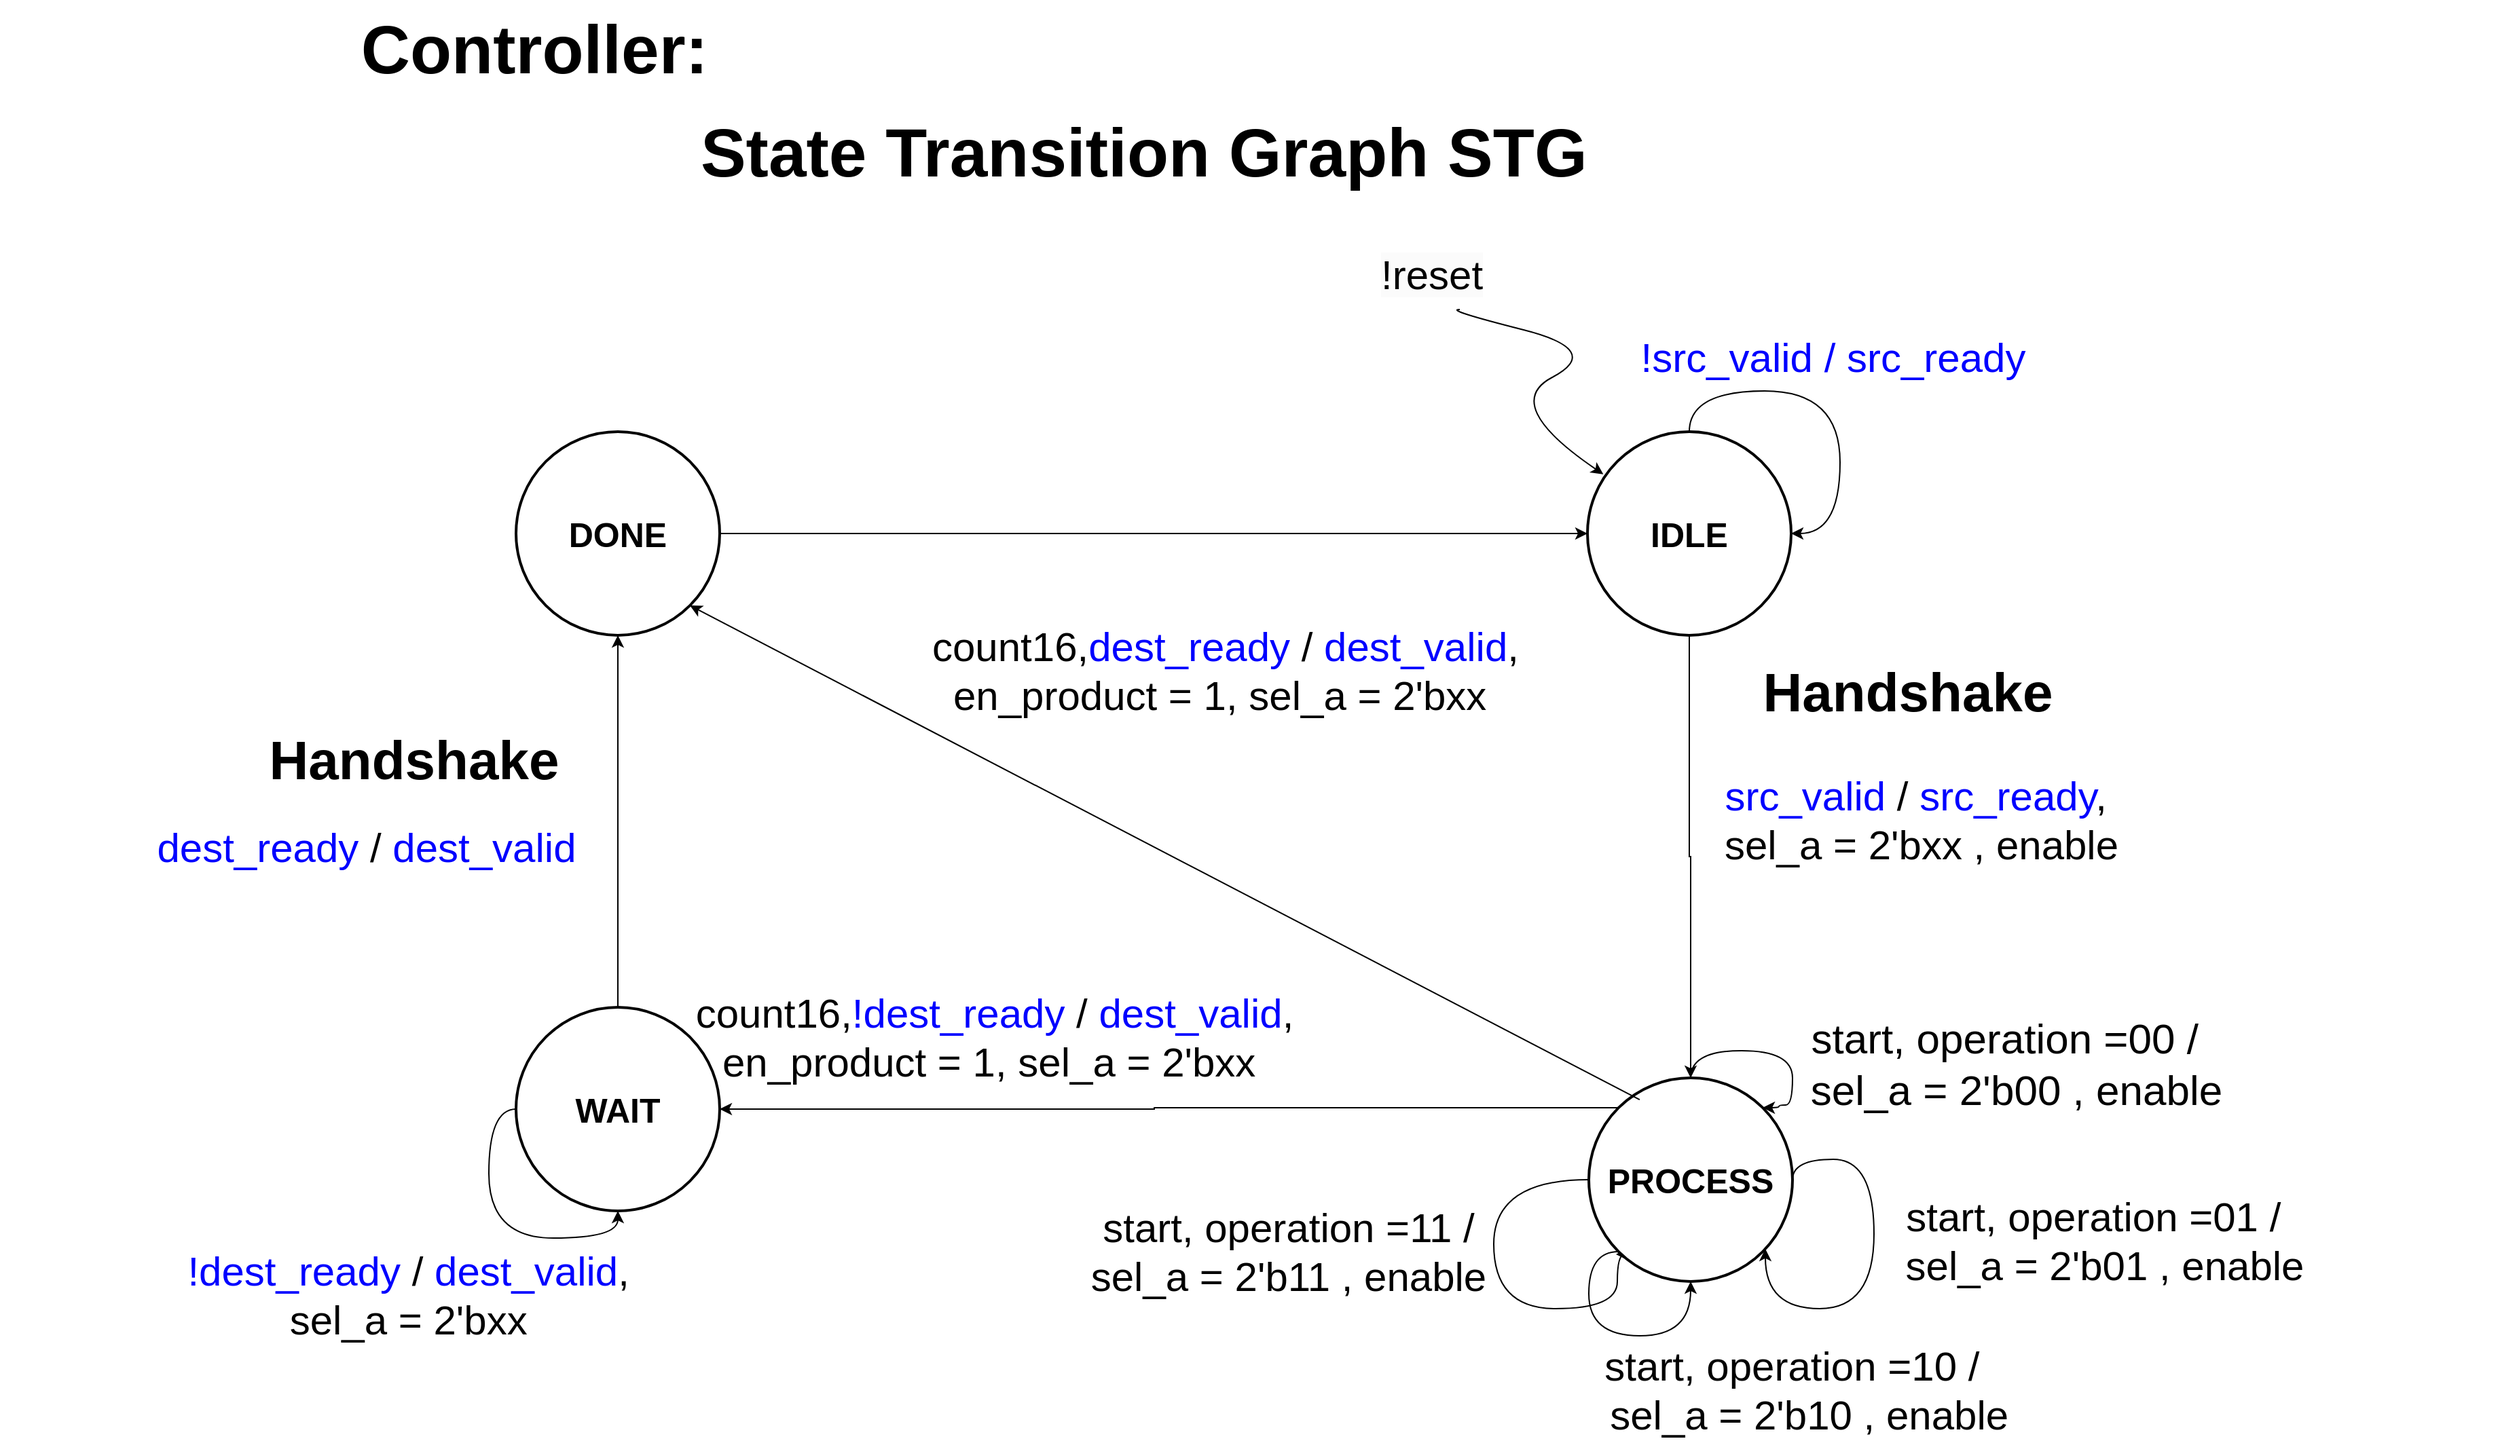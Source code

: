 <mxfile version="24.7.6">
  <diagram name="Page-1" id="FoX-252tg1TNKMLZgkpP">
    <mxGraphModel dx="3272" dy="2547" grid="1" gridSize="10" guides="1" tooltips="1" connect="1" arrows="1" fold="1" page="1" pageScale="1" pageWidth="827" pageHeight="1169" math="0" shadow="0">
      <root>
        <mxCell id="0" />
        <mxCell id="1" parent="0" />
        <mxCell id="cmFCn7VclfjNkGZ2KnOe-1" value="&lt;h1 style=&quot;margin-top: 0px;&quot;&gt;&lt;span style=&quot;background-color: initial;&quot;&gt;&lt;font style=&quot;font-size: 50px;&quot;&gt;&amp;nbsp;Controller:&lt;/font&gt;&lt;/span&gt;&lt;br&gt;&lt;/h1&gt;&lt;div&gt;&lt;span style=&quot;background-color: initial;&quot;&gt;&lt;font style=&quot;font-size: 50px;&quot;&gt;&lt;span style=&quot;white-space: pre;&quot;&gt;&#x9;&lt;/span&gt;&lt;span style=&quot;white-space: pre;&quot;&gt;&#x9;&lt;/span&gt;&amp;nbsp; &amp;nbsp;&lt;/font&gt;&lt;/span&gt;&lt;span style=&quot;font-size: 50px; background-color: initial;&quot;&gt;&lt;b&gt;State Transition Graph STG&lt;/b&gt;&lt;/span&gt;&lt;/div&gt;" style="text;html=1;whiteSpace=wrap;overflow=hidden;rounded=0;" parent="1" vertex="1">
          <mxGeometry x="-340" y="-584" width="1050" height="164" as="geometry" />
        </mxCell>
        <mxCell id="gJkU2lISzsHSFMxzYLpN-6" style="edgeStyle=orthogonalEdgeStyle;rounded=0;orthogonalLoop=1;jettySize=auto;html=1;exitX=0.5;exitY=1;exitDx=0;exitDy=0;entryX=0.5;entryY=0;entryDx=0;entryDy=0;" edge="1" parent="1" source="cmFCn7VclfjNkGZ2KnOe-2" target="cmFCn7VclfjNkGZ2KnOe-5">
          <mxGeometry relative="1" as="geometry">
            <mxPoint x="570" y="180.0" as="targetPoint" />
          </mxGeometry>
        </mxCell>
        <mxCell id="cmFCn7VclfjNkGZ2KnOe-2" value="&lt;b style=&quot;font-size: 25px;&quot;&gt;IDLE&lt;/b&gt;" style="ellipse;whiteSpace=wrap;html=1;aspect=fixed;strokeWidth=2;" parent="1" vertex="1">
          <mxGeometry x="579" y="-266" width="150" height="150" as="geometry" />
        </mxCell>
        <mxCell id="cmFCn7VclfjNkGZ2KnOe-3" style="edgeStyle=orthogonalEdgeStyle;rounded=0;orthogonalLoop=1;jettySize=auto;html=1;exitX=0;exitY=1;exitDx=0;exitDy=0;curved=1;entryX=0.5;entryY=1;entryDx=0;entryDy=0;" parent="1" source="cmFCn7VclfjNkGZ2KnOe-5" target="cmFCn7VclfjNkGZ2KnOe-5" edge="1">
          <mxGeometry relative="1" as="geometry">
            <mxPoint x="660.0" y="370" as="targetPoint" />
            <Array as="points">
              <mxPoint x="580" y="338" />
              <mxPoint x="580" y="400" />
              <mxPoint x="655" y="400" />
            </Array>
          </mxGeometry>
        </mxCell>
        <mxCell id="cmFCn7VclfjNkGZ2KnOe-4" style="edgeStyle=orthogonalEdgeStyle;rounded=0;orthogonalLoop=1;jettySize=auto;html=1;exitX=0;exitY=0.5;exitDx=0;exitDy=0;curved=1;" parent="1" source="cmFCn7VclfjNkGZ2KnOe-5" edge="1">
          <mxGeometry relative="1" as="geometry">
            <mxPoint x="600" y="340" as="targetPoint" />
            <Array as="points">
              <mxPoint x="510" y="285" />
              <mxPoint x="510" y="380" />
              <mxPoint x="601" y="380" />
            </Array>
          </mxGeometry>
        </mxCell>
        <mxCell id="cmFCn7VclfjNkGZ2KnOe-20" style="edgeStyle=orthogonalEdgeStyle;rounded=0;orthogonalLoop=1;jettySize=auto;html=1;exitX=0;exitY=0;exitDx=0;exitDy=0;entryX=1;entryY=0.5;entryDx=0;entryDy=0;" parent="1" source="cmFCn7VclfjNkGZ2KnOe-5" target="cmFCn7VclfjNkGZ2KnOe-21" edge="1">
          <mxGeometry relative="1" as="geometry">
            <mxPoint x="-10.0" y="233" as="targetPoint" />
          </mxGeometry>
        </mxCell>
        <mxCell id="cmFCn7VclfjNkGZ2KnOe-5" value="&lt;b style=&quot;font-size: 25px;&quot;&gt;PROCESS&lt;/b&gt;" style="ellipse;whiteSpace=wrap;html=1;aspect=fixed;strokeWidth=2;" parent="1" vertex="1">
          <mxGeometry x="580" y="210" width="150" height="150" as="geometry" />
        </mxCell>
        <mxCell id="cmFCn7VclfjNkGZ2KnOe-8" value="" style="curved=1;endArrow=classic;html=1;rounded=0;entryX=0.078;entryY=0.209;entryDx=0;entryDy=0;entryPerimeter=0;" parent="1" target="cmFCn7VclfjNkGZ2KnOe-2" edge="1">
          <mxGeometry width="50" height="50" relative="1" as="geometry">
            <mxPoint x="485" y="-356" as="sourcePoint" />
            <mxPoint x="465.003" y="-254.033" as="targetPoint" />
            <Array as="points">
              <mxPoint x="472.97" y="-356" />
              <mxPoint x="591" y="-326" />
              <mxPoint x="515" y="-286" />
            </Array>
          </mxGeometry>
        </mxCell>
        <mxCell id="cmFCn7VclfjNkGZ2KnOe-9" value="&lt;font style=&quot;font-size: 30px;&quot;&gt;&lt;font color=&quot;#0000ff&quot;&gt;!src_valid / src_ready&lt;/font&gt;&lt;/font&gt;" style="text;html=1;align=center;verticalAlign=middle;whiteSpace=wrap;rounded=0;" parent="1" vertex="1">
          <mxGeometry x="615" y="-336" width="290" height="30" as="geometry" />
        </mxCell>
        <mxCell id="cmFCn7VclfjNkGZ2KnOe-10" value="&lt;font style=&quot;font-size: 30px;&quot;&gt;&lt;font color=&quot;#0000ff&quot;&gt;src_valid&lt;/font&gt; / &lt;font color=&quot;#0000ff&quot;&gt;src_ready&lt;/font&gt;,&amp;nbsp;&lt;/font&gt;&lt;div&gt;&lt;font style=&quot;font-size: 30px;&quot;&gt;sel_a = 2&#39;bxx , enable&lt;/font&gt;&lt;/div&gt;" style="text;html=1;align=center;verticalAlign=middle;whiteSpace=wrap;rounded=0;" parent="1" vertex="1">
          <mxGeometry x="520" y="-10" width="610" height="60" as="geometry" />
        </mxCell>
        <mxCell id="cmFCn7VclfjNkGZ2KnOe-11" style="edgeStyle=orthogonalEdgeStyle;rounded=0;orthogonalLoop=1;jettySize=auto;html=1;exitX=1;exitY=0.5;exitDx=0;exitDy=0;curved=1;" parent="1" source="cmFCn7VclfjNkGZ2KnOe-5" target="cmFCn7VclfjNkGZ2KnOe-5" edge="1">
          <mxGeometry relative="1" as="geometry">
            <Array as="points">
              <mxPoint x="730" y="270" />
              <mxPoint x="790" y="270" />
              <mxPoint x="790" y="380" />
              <mxPoint x="710" y="380" />
            </Array>
          </mxGeometry>
        </mxCell>
        <mxCell id="cmFCn7VclfjNkGZ2KnOe-12" value="&lt;font style=&quot;font-size: 30px;&quot;&gt;start, operation =01 /&amp;nbsp;&amp;nbsp;&lt;/font&gt;&lt;div&gt;&lt;font style=&quot;font-size: 30px;&quot;&gt;sel_a = 2&#39;b01 , enable&lt;/font&gt;&lt;/div&gt;" style="text;html=1;align=center;verticalAlign=middle;whiteSpace=wrap;rounded=0;" parent="1" vertex="1">
          <mxGeometry x="670" y="300" width="580" height="60" as="geometry" />
        </mxCell>
        <mxCell id="cmFCn7VclfjNkGZ2KnOe-13" value="&lt;font style=&quot;font-size: 30px;&quot;&gt;start, operation =10 /&lt;span style=&quot;font-size: 31px;&quot;&gt;&amp;nbsp;&lt;/span&gt;&lt;/font&gt;&lt;div&gt;&lt;font style=&quot;font-size: 30px;&quot;&gt;&amp;nbsp; sel_a = 2&#39;b10 , enable&lt;/font&gt;&lt;/div&gt;" style="text;html=1;align=center;verticalAlign=middle;whiteSpace=wrap;rounded=0;rotation=0;" parent="1" vertex="1">
          <mxGeometry x="434" y="410" width="600" height="60" as="geometry" />
        </mxCell>
        <mxCell id="cmFCn7VclfjNkGZ2KnOe-14" value="&lt;font style=&quot;font-size: 30px;&quot;&gt;start, operation =11 /&lt;/font&gt;&lt;div&gt;&lt;font style=&quot;font-size: 30px;&quot;&gt;sel_a = 2&#39;b11 , enable&lt;/font&gt;&lt;/div&gt;" style="text;html=1;align=center;verticalAlign=middle;whiteSpace=wrap;rounded=0;" parent="1" vertex="1">
          <mxGeometry x="69" y="308" width="580" height="60" as="geometry" />
        </mxCell>
        <mxCell id="cmFCn7VclfjNkGZ2KnOe-15" style="edgeStyle=orthogonalEdgeStyle;rounded=0;orthogonalLoop=1;jettySize=auto;html=1;exitX=0.5;exitY=0;exitDx=0;exitDy=0;entryX=1;entryY=0;entryDx=0;entryDy=0;curved=1;" parent="1" source="cmFCn7VclfjNkGZ2KnOe-5" target="cmFCn7VclfjNkGZ2KnOe-5" edge="1">
          <mxGeometry relative="1" as="geometry">
            <Array as="points">
              <mxPoint x="655" y="190" />
              <mxPoint x="730" y="190" />
              <mxPoint x="730" y="230" />
              <mxPoint x="720" y="230" />
              <mxPoint x="720" y="232" />
            </Array>
          </mxGeometry>
        </mxCell>
        <mxCell id="cmFCn7VclfjNkGZ2KnOe-16" value="&lt;font style=&quot;font-size: 31px;&quot;&gt;start, operation =00 / &amp;nbsp;&lt;/font&gt;&lt;div&gt;&lt;font style=&quot;font-size: 31px;&quot;&gt;sel_a = 2&#39;b00 , enable&lt;/font&gt;&lt;/div&gt;" style="text;html=1;align=center;verticalAlign=middle;whiteSpace=wrap;rounded=0;" parent="1" vertex="1">
          <mxGeometry x="590" y="170" width="610" height="60" as="geometry" />
        </mxCell>
        <mxCell id="cmFCn7VclfjNkGZ2KnOe-17" value="&lt;font style=&quot;font-size: 30px;&quot;&gt;count16,&lt;font color=&quot;#0000ff&quot;&gt;!dest_ready&lt;/font&gt; /&amp;nbsp;&lt;font color=&quot;#0000ff&quot;&gt;dest_valid&lt;/font&gt;,&lt;/font&gt;&lt;div&gt;&lt;span style=&quot;font-size: 30px;&quot;&gt;en_product = 1,&amp;nbsp;&lt;/span&gt;&lt;span style=&quot;font-size: 30px; background-color: initial;&quot;&gt;sel_a = 2&#39;bxx&amp;nbsp;&lt;/span&gt;&lt;/div&gt;" style="text;html=1;align=center;verticalAlign=middle;whiteSpace=wrap;rounded=0;" parent="1" vertex="1">
          <mxGeometry x="-80" y="150" width="445" height="60" as="geometry" />
        </mxCell>
        <mxCell id="cmFCn7VclfjNkGZ2KnOe-18" value="&lt;font style=&quot;font-size: 40px;&quot;&gt;&lt;b&gt;Handshake&lt;/b&gt;&lt;/font&gt;" style="text;html=1;align=center;verticalAlign=middle;whiteSpace=wrap;rounded=0;" parent="1" vertex="1">
          <mxGeometry x="660" y="-110" width="310" height="70" as="geometry" />
        </mxCell>
        <mxCell id="cmFCn7VclfjNkGZ2KnOe-21" value="&lt;b style=&quot;font-size: 25px;&quot;&gt;WAIT&lt;/b&gt;" style="ellipse;whiteSpace=wrap;html=1;aspect=fixed;strokeWidth=2;" parent="1" vertex="1">
          <mxGeometry x="-210" y="158" width="150" height="150" as="geometry" />
        </mxCell>
        <mxCell id="cmFCn7VclfjNkGZ2KnOe-22" value="&lt;font style=&quot;font-size: 30px;&quot;&gt;&lt;font color=&quot;#0000ff&quot;&gt;!dest_ready&lt;/font&gt; /&amp;nbsp;&lt;font color=&quot;#0000ff&quot;&gt;dest_valid&lt;/font&gt;,&amp;nbsp;&lt;/font&gt;&lt;div&gt;&lt;font style=&quot;font-size: 30px;&quot;&gt;sel_a = 2&#39;bxx&amp;nbsp;&lt;/font&gt;&lt;/div&gt;" style="text;html=1;align=center;verticalAlign=middle;whiteSpace=wrap;rounded=0;" parent="1" vertex="1">
          <mxGeometry x="-520" y="340" width="470" height="60" as="geometry" />
        </mxCell>
        <mxCell id="cmFCn7VclfjNkGZ2KnOe-25" style="edgeStyle=orthogonalEdgeStyle;rounded=0;orthogonalLoop=1;jettySize=auto;html=1;exitX=0;exitY=0.5;exitDx=0;exitDy=0;entryX=0.5;entryY=1;entryDx=0;entryDy=0;curved=1;" parent="1" source="cmFCn7VclfjNkGZ2KnOe-21" target="cmFCn7VclfjNkGZ2KnOe-21" edge="1">
          <mxGeometry relative="1" as="geometry" />
        </mxCell>
        <mxCell id="cmFCn7VclfjNkGZ2KnOe-28" value="&lt;b style=&quot;font-size: 25px;&quot;&gt;DONE&lt;/b&gt;" style="ellipse;whiteSpace=wrap;html=1;aspect=fixed;strokeWidth=2;" parent="1" vertex="1">
          <mxGeometry x="-210" y="-266" width="150" height="150" as="geometry" />
        </mxCell>
        <mxCell id="cmFCn7VclfjNkGZ2KnOe-29" value="" style="edgeStyle=none;orthogonalLoop=1;jettySize=auto;html=1;rounded=0;exitX=0.5;exitY=0;exitDx=0;exitDy=0;entryX=0.5;entryY=1;entryDx=0;entryDy=0;" parent="1" source="cmFCn7VclfjNkGZ2KnOe-21" target="cmFCn7VclfjNkGZ2KnOe-28" edge="1">
          <mxGeometry width="80" relative="1" as="geometry">
            <mxPoint x="-190" as="sourcePoint" />
            <mxPoint x="-110" as="targetPoint" />
            <Array as="points" />
          </mxGeometry>
        </mxCell>
        <mxCell id="cmFCn7VclfjNkGZ2KnOe-31" value="" style="edgeStyle=none;orthogonalLoop=1;jettySize=auto;html=1;rounded=0;exitX=1;exitY=0.5;exitDx=0;exitDy=0;curved=1;" parent="1" source="cmFCn7VclfjNkGZ2KnOe-28" target="cmFCn7VclfjNkGZ2KnOe-2" edge="1">
          <mxGeometry width="80" relative="1" as="geometry">
            <mxPoint x="90" y="-140" as="sourcePoint" />
            <mxPoint x="170" y="-140" as="targetPoint" />
            <Array as="points" />
          </mxGeometry>
        </mxCell>
        <mxCell id="cmFCn7VclfjNkGZ2KnOe-32" value="&lt;font style=&quot;font-size: 30px;&quot;&gt;&lt;font color=&quot;#0000ff&quot;&gt;dest_ready&amp;nbsp;&lt;/font&gt;/ &lt;font color=&quot;#0000ff&quot;&gt;dest_valid&lt;/font&gt;&lt;/font&gt;" style="text;html=1;align=center;verticalAlign=middle;whiteSpace=wrap;rounded=0;" parent="1" vertex="1">
          <mxGeometry x="-590" y="10" width="540" height="60" as="geometry" />
        </mxCell>
        <mxCell id="cmFCn7VclfjNkGZ2KnOe-33" value="&lt;font style=&quot;font-size: 40px;&quot;&gt;&lt;b&gt;Handshake&lt;/b&gt;&lt;/font&gt;" style="text;html=1;align=center;verticalAlign=middle;whiteSpace=wrap;rounded=0;" parent="1" vertex="1">
          <mxGeometry x="-440" y="-60" width="310" height="70" as="geometry" />
        </mxCell>
        <mxCell id="gJkU2lISzsHSFMxzYLpN-2" style="edgeStyle=orthogonalEdgeStyle;rounded=0;orthogonalLoop=1;jettySize=auto;html=1;exitX=0.5;exitY=0;exitDx=0;exitDy=0;entryX=1;entryY=0.5;entryDx=0;entryDy=0;curved=1;" edge="1" parent="1" source="cmFCn7VclfjNkGZ2KnOe-2" target="cmFCn7VclfjNkGZ2KnOe-2">
          <mxGeometry relative="1" as="geometry">
            <Array as="points">
              <mxPoint x="654" y="-296" />
              <mxPoint x="765" y="-296" />
              <mxPoint x="765" y="-191" />
            </Array>
          </mxGeometry>
        </mxCell>
        <mxCell id="gJkU2lISzsHSFMxzYLpN-3" value="&lt;span style=&quot;color: rgb(0, 0, 0); font-family: Helvetica; font-size: 30px; font-style: normal; font-variant-ligatures: normal; font-variant-caps: normal; font-weight: 400; letter-spacing: normal; orphans: 2; text-align: center; text-indent: 0px; text-transform: none; widows: 2; word-spacing: 0px; -webkit-text-stroke-width: 0px; white-space: normal; background-color: rgb(251, 251, 251); text-decoration-thickness: initial; text-decoration-style: initial; text-decoration-color: initial; display: inline !important; float: none;&quot;&gt;!reset&lt;/span&gt;" style="text;whiteSpace=wrap;html=1;" vertex="1" parent="1">
          <mxGeometry x="425" y="-406" width="130" height="60" as="geometry" />
        </mxCell>
        <mxCell id="gJkU2lISzsHSFMxzYLpN-9" value="" style="edgeStyle=none;orthogonalLoop=1;jettySize=auto;html=1;rounded=0;exitX=0.045;exitY=0.935;exitDx=0;exitDy=0;entryX=1;entryY=1;entryDx=0;entryDy=0;exitPerimeter=0;" edge="1" parent="1" source="cmFCn7VclfjNkGZ2KnOe-16" target="cmFCn7VclfjNkGZ2KnOe-28">
          <mxGeometry width="80" relative="1" as="geometry">
            <mxPoint x="240" y="-20" as="sourcePoint" />
            <mxPoint x="320" y="-20" as="targetPoint" />
            <Array as="points" />
          </mxGeometry>
        </mxCell>
        <mxCell id="gJkU2lISzsHSFMxzYLpN-10" value="&lt;font style=&quot;font-size: 30px;&quot;&gt;count16,&lt;font color=&quot;#0000ff&quot;&gt;dest_ready&lt;/font&gt; /&amp;nbsp;&lt;font color=&quot;#0000ff&quot;&gt;dest_valid&lt;/font&gt;,&lt;/font&gt;&lt;div&gt;&lt;span style=&quot;font-size: 30px;&quot;&gt;en_product = 1,&amp;nbsp;&lt;/span&gt;&lt;span style=&quot;font-size: 30px; background-color: initial;&quot;&gt;sel_a = 2&#39;bxx&amp;nbsp;&lt;/span&gt;&lt;/div&gt;" style="text;html=1;align=center;verticalAlign=middle;whiteSpace=wrap;rounded=0;" vertex="1" parent="1">
          <mxGeometry x="90" y="-120" width="445" height="60" as="geometry" />
        </mxCell>
      </root>
    </mxGraphModel>
  </diagram>
</mxfile>
